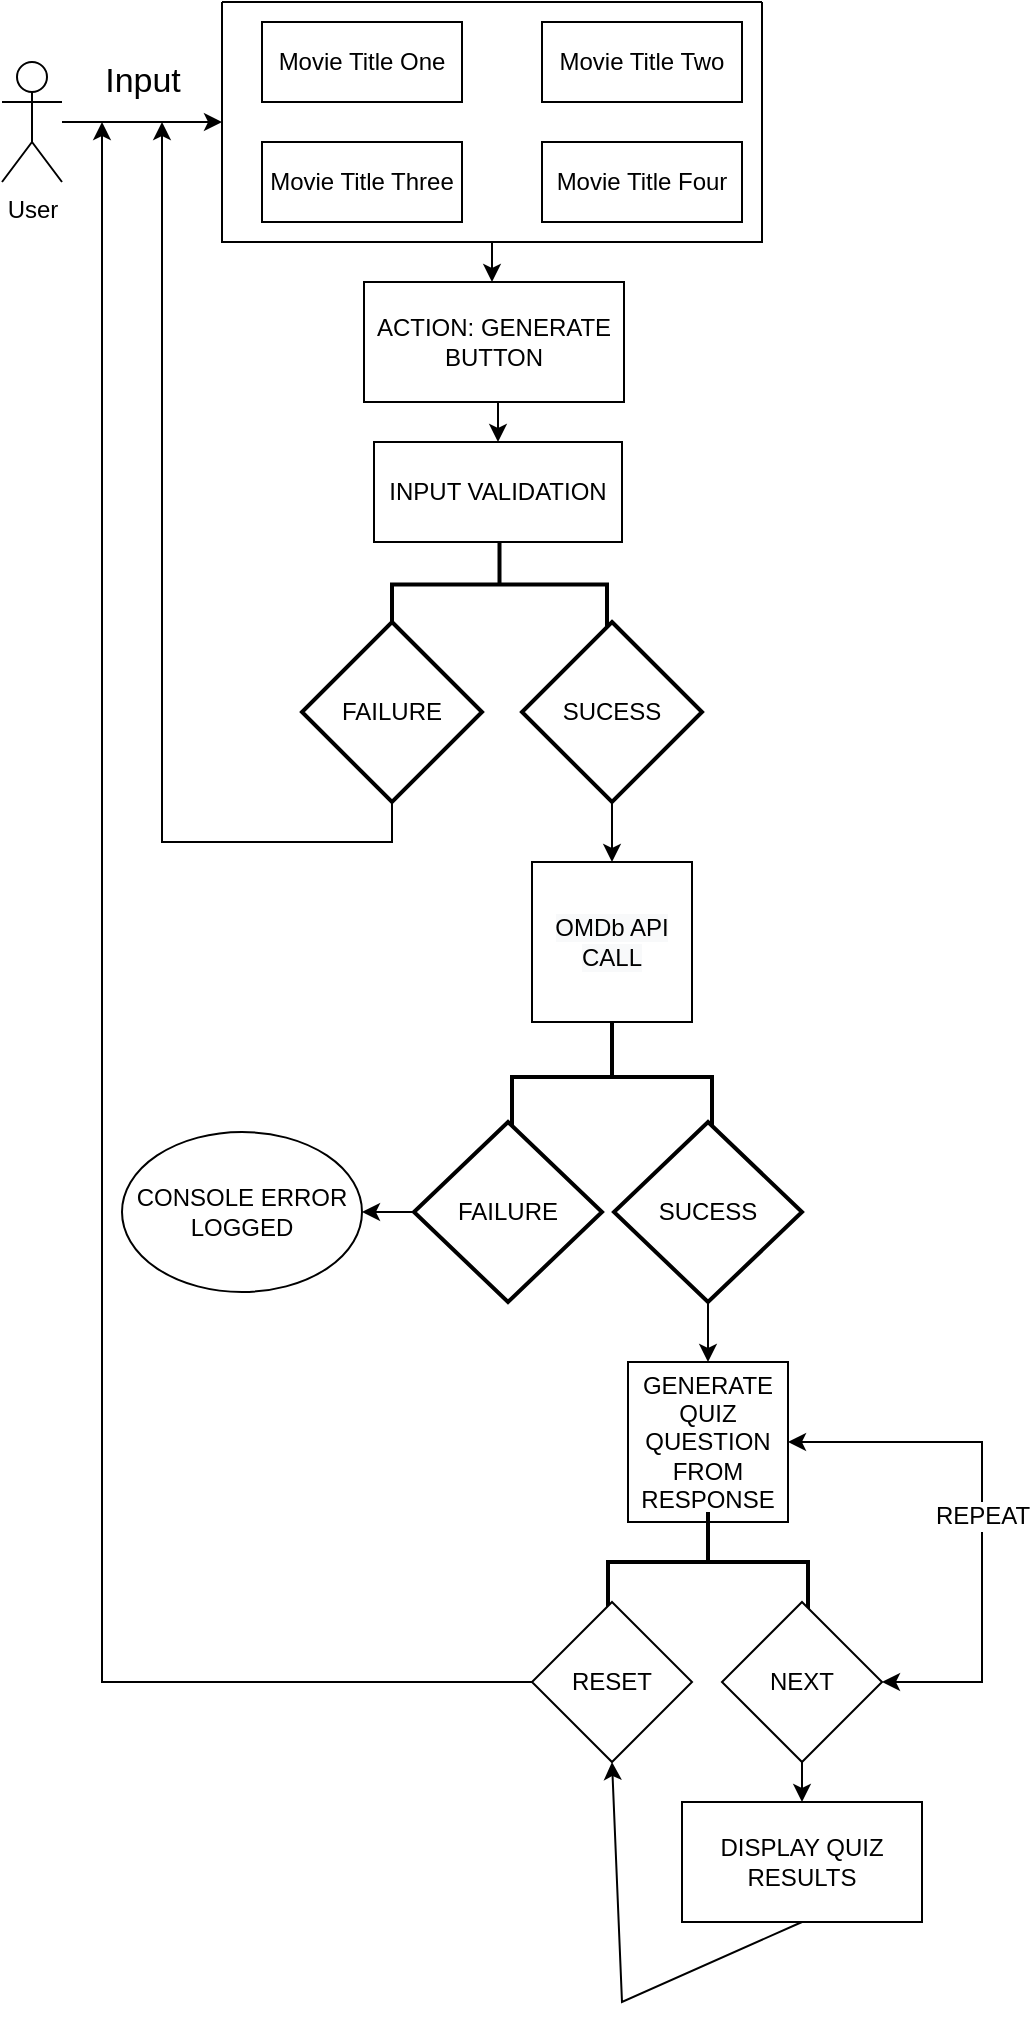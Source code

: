 <mxfile version="16.2.6" type="github">
  <diagram id="kgpKYQtTHZ0yAKxKKP6v" name="Page-1">
    <mxGraphModel dx="946" dy="519" grid="1" gridSize="10" guides="1" tooltips="1" connect="1" arrows="1" fold="1" page="1" pageScale="1" pageWidth="850" pageHeight="1100" math="0" shadow="0">
      <root>
        <mxCell id="0" />
        <mxCell id="1" parent="0" />
        <mxCell id="gvETrFZi3rhWp5jrXpTd-1" value="User" style="shape=umlActor;verticalLabelPosition=bottom;verticalAlign=top;html=1;outlineConnect=0;" vertex="1" parent="1">
          <mxGeometry x="30" y="40" width="30" height="60" as="geometry" />
        </mxCell>
        <mxCell id="gvETrFZi3rhWp5jrXpTd-2" value="Movie Title One" style="rounded=0;whiteSpace=wrap;html=1;" vertex="1" parent="1">
          <mxGeometry x="160" y="20" width="100" height="40" as="geometry" />
        </mxCell>
        <mxCell id="gvETrFZi3rhWp5jrXpTd-3" value="Movie Title Two" style="rounded=0;whiteSpace=wrap;html=1;" vertex="1" parent="1">
          <mxGeometry x="300" y="20" width="100" height="40" as="geometry" />
        </mxCell>
        <mxCell id="gvETrFZi3rhWp5jrXpTd-4" value="Movie Title Three" style="rounded=0;whiteSpace=wrap;html=1;" vertex="1" parent="1">
          <mxGeometry x="160" y="80" width="100" height="40" as="geometry" />
        </mxCell>
        <mxCell id="gvETrFZi3rhWp5jrXpTd-5" value="Movie Title Four" style="rounded=0;whiteSpace=wrap;html=1;" vertex="1" parent="1">
          <mxGeometry x="300" y="80" width="100" height="40" as="geometry" />
        </mxCell>
        <mxCell id="gvETrFZi3rhWp5jrXpTd-8" value="" style="endArrow=classic;html=1;rounded=0;entryX=0;entryY=0.5;entryDx=0;entryDy=0;" edge="1" parent="1" source="gvETrFZi3rhWp5jrXpTd-1" target="gvETrFZi3rhWp5jrXpTd-12">
          <mxGeometry width="50" height="50" relative="1" as="geometry">
            <mxPoint x="400" y="290" as="sourcePoint" />
            <mxPoint x="450" y="240" as="targetPoint" />
            <Array as="points" />
          </mxGeometry>
        </mxCell>
        <mxCell id="gvETrFZi3rhWp5jrXpTd-13" value="Input" style="edgeLabel;html=1;align=center;verticalAlign=middle;resizable=0;points=[];fontSize=17;" vertex="1" connectable="0" parent="gvETrFZi3rhWp5jrXpTd-8">
          <mxGeometry x="0.18" y="-2" relative="1" as="geometry">
            <mxPoint x="-7" y="-22" as="offset" />
          </mxGeometry>
        </mxCell>
        <mxCell id="gvETrFZi3rhWp5jrXpTd-12" value="" style="swimlane;startSize=0;" vertex="1" parent="1">
          <mxGeometry x="140" y="10" width="270" height="120" as="geometry">
            <mxRectangle x="140" y="10" width="50" height="40" as="alternateBounds" />
          </mxGeometry>
        </mxCell>
        <mxCell id="gvETrFZi3rhWp5jrXpTd-41" style="edgeStyle=orthogonalEdgeStyle;rounded=0;orthogonalLoop=1;jettySize=auto;html=1;exitX=0.5;exitY=1;exitDx=0;exitDy=0;entryX=0.5;entryY=0;entryDx=0;entryDy=0;" edge="1" parent="1" source="gvETrFZi3rhWp5jrXpTd-16" target="gvETrFZi3rhWp5jrXpTd-19">
          <mxGeometry relative="1" as="geometry" />
        </mxCell>
        <mxCell id="gvETrFZi3rhWp5jrXpTd-16" value="ACTION: GENERATE BUTTON" style="whiteSpace=wrap;html=1;" vertex="1" parent="1">
          <mxGeometry x="211" y="150" width="130" height="60" as="geometry" />
        </mxCell>
        <mxCell id="gvETrFZi3rhWp5jrXpTd-19" value="INPUT VALIDATION" style="whiteSpace=wrap;html=1;" vertex="1" parent="1">
          <mxGeometry x="216" y="230" width="124" height="50" as="geometry" />
        </mxCell>
        <mxCell id="gvETrFZi3rhWp5jrXpTd-21" value="" style="strokeWidth=2;html=1;shape=mxgraph.flowchart.annotation_2;align=left;labelPosition=right;pointerEvents=1;rotation=90;" vertex="1" parent="1">
          <mxGeometry x="257.5" y="247.5" width="42.5" height="107.5" as="geometry" />
        </mxCell>
        <mxCell id="gvETrFZi3rhWp5jrXpTd-72" value="" style="edgeStyle=orthogonalEdgeStyle;rounded=0;orthogonalLoop=1;jettySize=auto;html=1;fontSize=12;" edge="1" parent="1" source="gvETrFZi3rhWp5jrXpTd-22" target="gvETrFZi3rhWp5jrXpTd-48">
          <mxGeometry relative="1" as="geometry" />
        </mxCell>
        <mxCell id="gvETrFZi3rhWp5jrXpTd-22" value="SUCESS" style="strokeWidth=2;html=1;shape=mxgraph.flowchart.decision;whiteSpace=wrap;" vertex="1" parent="1">
          <mxGeometry x="290" y="320" width="90" height="90" as="geometry" />
        </mxCell>
        <mxCell id="gvETrFZi3rhWp5jrXpTd-26" style="edgeStyle=orthogonalEdgeStyle;rounded=0;orthogonalLoop=1;jettySize=auto;html=1;" edge="1" parent="1" source="gvETrFZi3rhWp5jrXpTd-23">
          <mxGeometry relative="1" as="geometry">
            <mxPoint x="110" y="70" as="targetPoint" />
            <Array as="points">
              <mxPoint x="110" y="430" />
            </Array>
          </mxGeometry>
        </mxCell>
        <mxCell id="gvETrFZi3rhWp5jrXpTd-23" value="FAILURE" style="strokeWidth=2;html=1;shape=mxgraph.flowchart.decision;whiteSpace=wrap;" vertex="1" parent="1">
          <mxGeometry x="180" y="320" width="90" height="90" as="geometry" />
        </mxCell>
        <mxCell id="gvETrFZi3rhWp5jrXpTd-44" value="CONSOLE ERROR LOGGED" style="ellipse;whiteSpace=wrap;html=1;labelBackgroundColor=none;fontSize=12;" vertex="1" parent="1">
          <mxGeometry x="90" y="575" width="120" height="80" as="geometry" />
        </mxCell>
        <mxCell id="gvETrFZi3rhWp5jrXpTd-45" value="" style="edgeStyle=orthogonalEdgeStyle;rounded=0;orthogonalLoop=1;jettySize=auto;html=1;fontSize=12;" edge="1" parent="1" source="gvETrFZi3rhWp5jrXpTd-38" target="gvETrFZi3rhWp5jrXpTd-44">
          <mxGeometry relative="1" as="geometry" />
        </mxCell>
        <mxCell id="gvETrFZi3rhWp5jrXpTd-48" value="&lt;meta charset=&quot;utf-8&quot;&gt;&lt;span style=&quot;color: rgb(0, 0, 0); font-family: helvetica; font-size: 12px; font-style: normal; font-weight: 400; letter-spacing: normal; text-align: center; text-indent: 0px; text-transform: none; word-spacing: 0px; background-color: rgb(248, 249, 250); display: inline; float: none;&quot;&gt;OMDb API CALL&lt;/span&gt;" style="whiteSpace=wrap;html=1;aspect=fixed;labelBackgroundColor=none;fontSize=12;" vertex="1" parent="1">
          <mxGeometry x="295" y="440" width="80" height="80" as="geometry" />
        </mxCell>
        <mxCell id="gvETrFZi3rhWp5jrXpTd-37" value="" style="strokeWidth=2;html=1;shape=mxgraph.flowchart.annotation_2;align=left;labelPosition=right;pointerEvents=1;labelBackgroundColor=none;rotation=90;" vertex="1" parent="1">
          <mxGeometry x="307.5" y="497.5" width="55" height="100" as="geometry" />
        </mxCell>
        <mxCell id="gvETrFZi3rhWp5jrXpTd-38" value="FAILURE" style="strokeWidth=2;html=1;shape=mxgraph.flowchart.decision;whiteSpace=wrap;" vertex="1" parent="1">
          <mxGeometry x="236" y="570" width="94" height="90" as="geometry" />
        </mxCell>
        <mxCell id="gvETrFZi3rhWp5jrXpTd-51" value="" style="edgeStyle=orthogonalEdgeStyle;rounded=0;orthogonalLoop=1;jettySize=auto;html=1;fontSize=12;" edge="1" parent="1" source="gvETrFZi3rhWp5jrXpTd-39" target="gvETrFZi3rhWp5jrXpTd-50">
          <mxGeometry relative="1" as="geometry" />
        </mxCell>
        <mxCell id="gvETrFZi3rhWp5jrXpTd-39" value="SUCESS" style="strokeWidth=2;html=1;shape=mxgraph.flowchart.decision;whiteSpace=wrap;" vertex="1" parent="1">
          <mxGeometry x="336" y="570" width="94" height="90" as="geometry" />
        </mxCell>
        <mxCell id="gvETrFZi3rhWp5jrXpTd-50" value="GENERATE QUIZ QUESTION FROM RESPONSE" style="whiteSpace=wrap;html=1;aspect=fixed;labelBackgroundColor=none;fontSize=12;" vertex="1" parent="1">
          <mxGeometry x="343" y="690" width="80" height="80" as="geometry" />
        </mxCell>
        <mxCell id="gvETrFZi3rhWp5jrXpTd-52" value="" style="strokeWidth=2;html=1;shape=mxgraph.flowchart.annotation_2;align=left;labelPosition=right;pointerEvents=1;labelBackgroundColor=none;fontSize=12;rotation=90;" vertex="1" parent="1">
          <mxGeometry x="358" y="740" width="50" height="100" as="geometry" />
        </mxCell>
        <mxCell id="gvETrFZi3rhWp5jrXpTd-60" style="edgeStyle=orthogonalEdgeStyle;rounded=0;orthogonalLoop=1;jettySize=auto;html=1;exitX=0.5;exitY=1;exitDx=0;exitDy=0;fontSize=12;entryX=0.5;entryY=0;entryDx=0;entryDy=0;" edge="1" parent="1" source="gvETrFZi3rhWp5jrXpTd-53" target="gvETrFZi3rhWp5jrXpTd-61">
          <mxGeometry relative="1" as="geometry">
            <mxPoint x="410" y="1110" as="targetPoint" />
          </mxGeometry>
        </mxCell>
        <mxCell id="gvETrFZi3rhWp5jrXpTd-53" value="NEXT" style="rhombus;whiteSpace=wrap;html=1;labelBackgroundColor=none;fontSize=12;" vertex="1" parent="1">
          <mxGeometry x="390" y="810" width="80" height="80" as="geometry" />
        </mxCell>
        <mxCell id="gvETrFZi3rhWp5jrXpTd-55" style="edgeStyle=orthogonalEdgeStyle;rounded=0;orthogonalLoop=1;jettySize=auto;html=1;fontSize=12;" edge="1" parent="1" source="gvETrFZi3rhWp5jrXpTd-54">
          <mxGeometry relative="1" as="geometry">
            <mxPoint x="80" y="70" as="targetPoint" />
            <Array as="points">
              <mxPoint x="80" y="850" />
            </Array>
          </mxGeometry>
        </mxCell>
        <mxCell id="gvETrFZi3rhWp5jrXpTd-54" value="RESET" style="rhombus;whiteSpace=wrap;html=1;labelBackgroundColor=none;fontSize=12;" vertex="1" parent="1">
          <mxGeometry x="295" y="810" width="80" height="80" as="geometry" />
        </mxCell>
        <mxCell id="gvETrFZi3rhWp5jrXpTd-58" value="REPEAT" style="endArrow=classic;startArrow=classic;html=1;rounded=0;fontSize=12;exitX=1;exitY=0.5;exitDx=0;exitDy=0;entryX=1;entryY=0.5;entryDx=0;entryDy=0;" edge="1" parent="1" source="gvETrFZi3rhWp5jrXpTd-53" target="gvETrFZi3rhWp5jrXpTd-50">
          <mxGeometry width="50" height="50" relative="1" as="geometry">
            <mxPoint x="470" y="1020" as="sourcePoint" />
            <mxPoint x="520" y="970" as="targetPoint" />
            <Array as="points">
              <mxPoint x="520" y="850" />
              <mxPoint x="520" y="730" />
            </Array>
          </mxGeometry>
        </mxCell>
        <mxCell id="gvETrFZi3rhWp5jrXpTd-61" value="DISPLAY QUIZ RESULTS" style="whiteSpace=wrap;html=1;labelBackgroundColor=none;" vertex="1" parent="1">
          <mxGeometry x="370" y="910" width="120" height="60" as="geometry" />
        </mxCell>
        <mxCell id="gvETrFZi3rhWp5jrXpTd-69" value="" style="endArrow=classic;html=1;rounded=0;fontSize=12;exitX=0.5;exitY=1;exitDx=0;exitDy=0;" edge="1" parent="1" source="gvETrFZi3rhWp5jrXpTd-12">
          <mxGeometry width="50" height="50" relative="1" as="geometry">
            <mxPoint x="400" y="100" as="sourcePoint" />
            <mxPoint x="275" y="150" as="targetPoint" />
          </mxGeometry>
        </mxCell>
        <mxCell id="gvETrFZi3rhWp5jrXpTd-73" value="" style="endArrow=classic;html=1;rounded=0;fontSize=12;entryX=0.5;entryY=1;entryDx=0;entryDy=0;exitX=0.5;exitY=1;exitDx=0;exitDy=0;" edge="1" parent="1" source="gvETrFZi3rhWp5jrXpTd-61" target="gvETrFZi3rhWp5jrXpTd-54">
          <mxGeometry width="50" height="50" relative="1" as="geometry">
            <mxPoint x="335" y="980" as="sourcePoint" />
            <mxPoint x="320" y="900" as="targetPoint" />
            <Array as="points">
              <mxPoint x="340" y="1010" />
            </Array>
          </mxGeometry>
        </mxCell>
      </root>
    </mxGraphModel>
  </diagram>
</mxfile>
